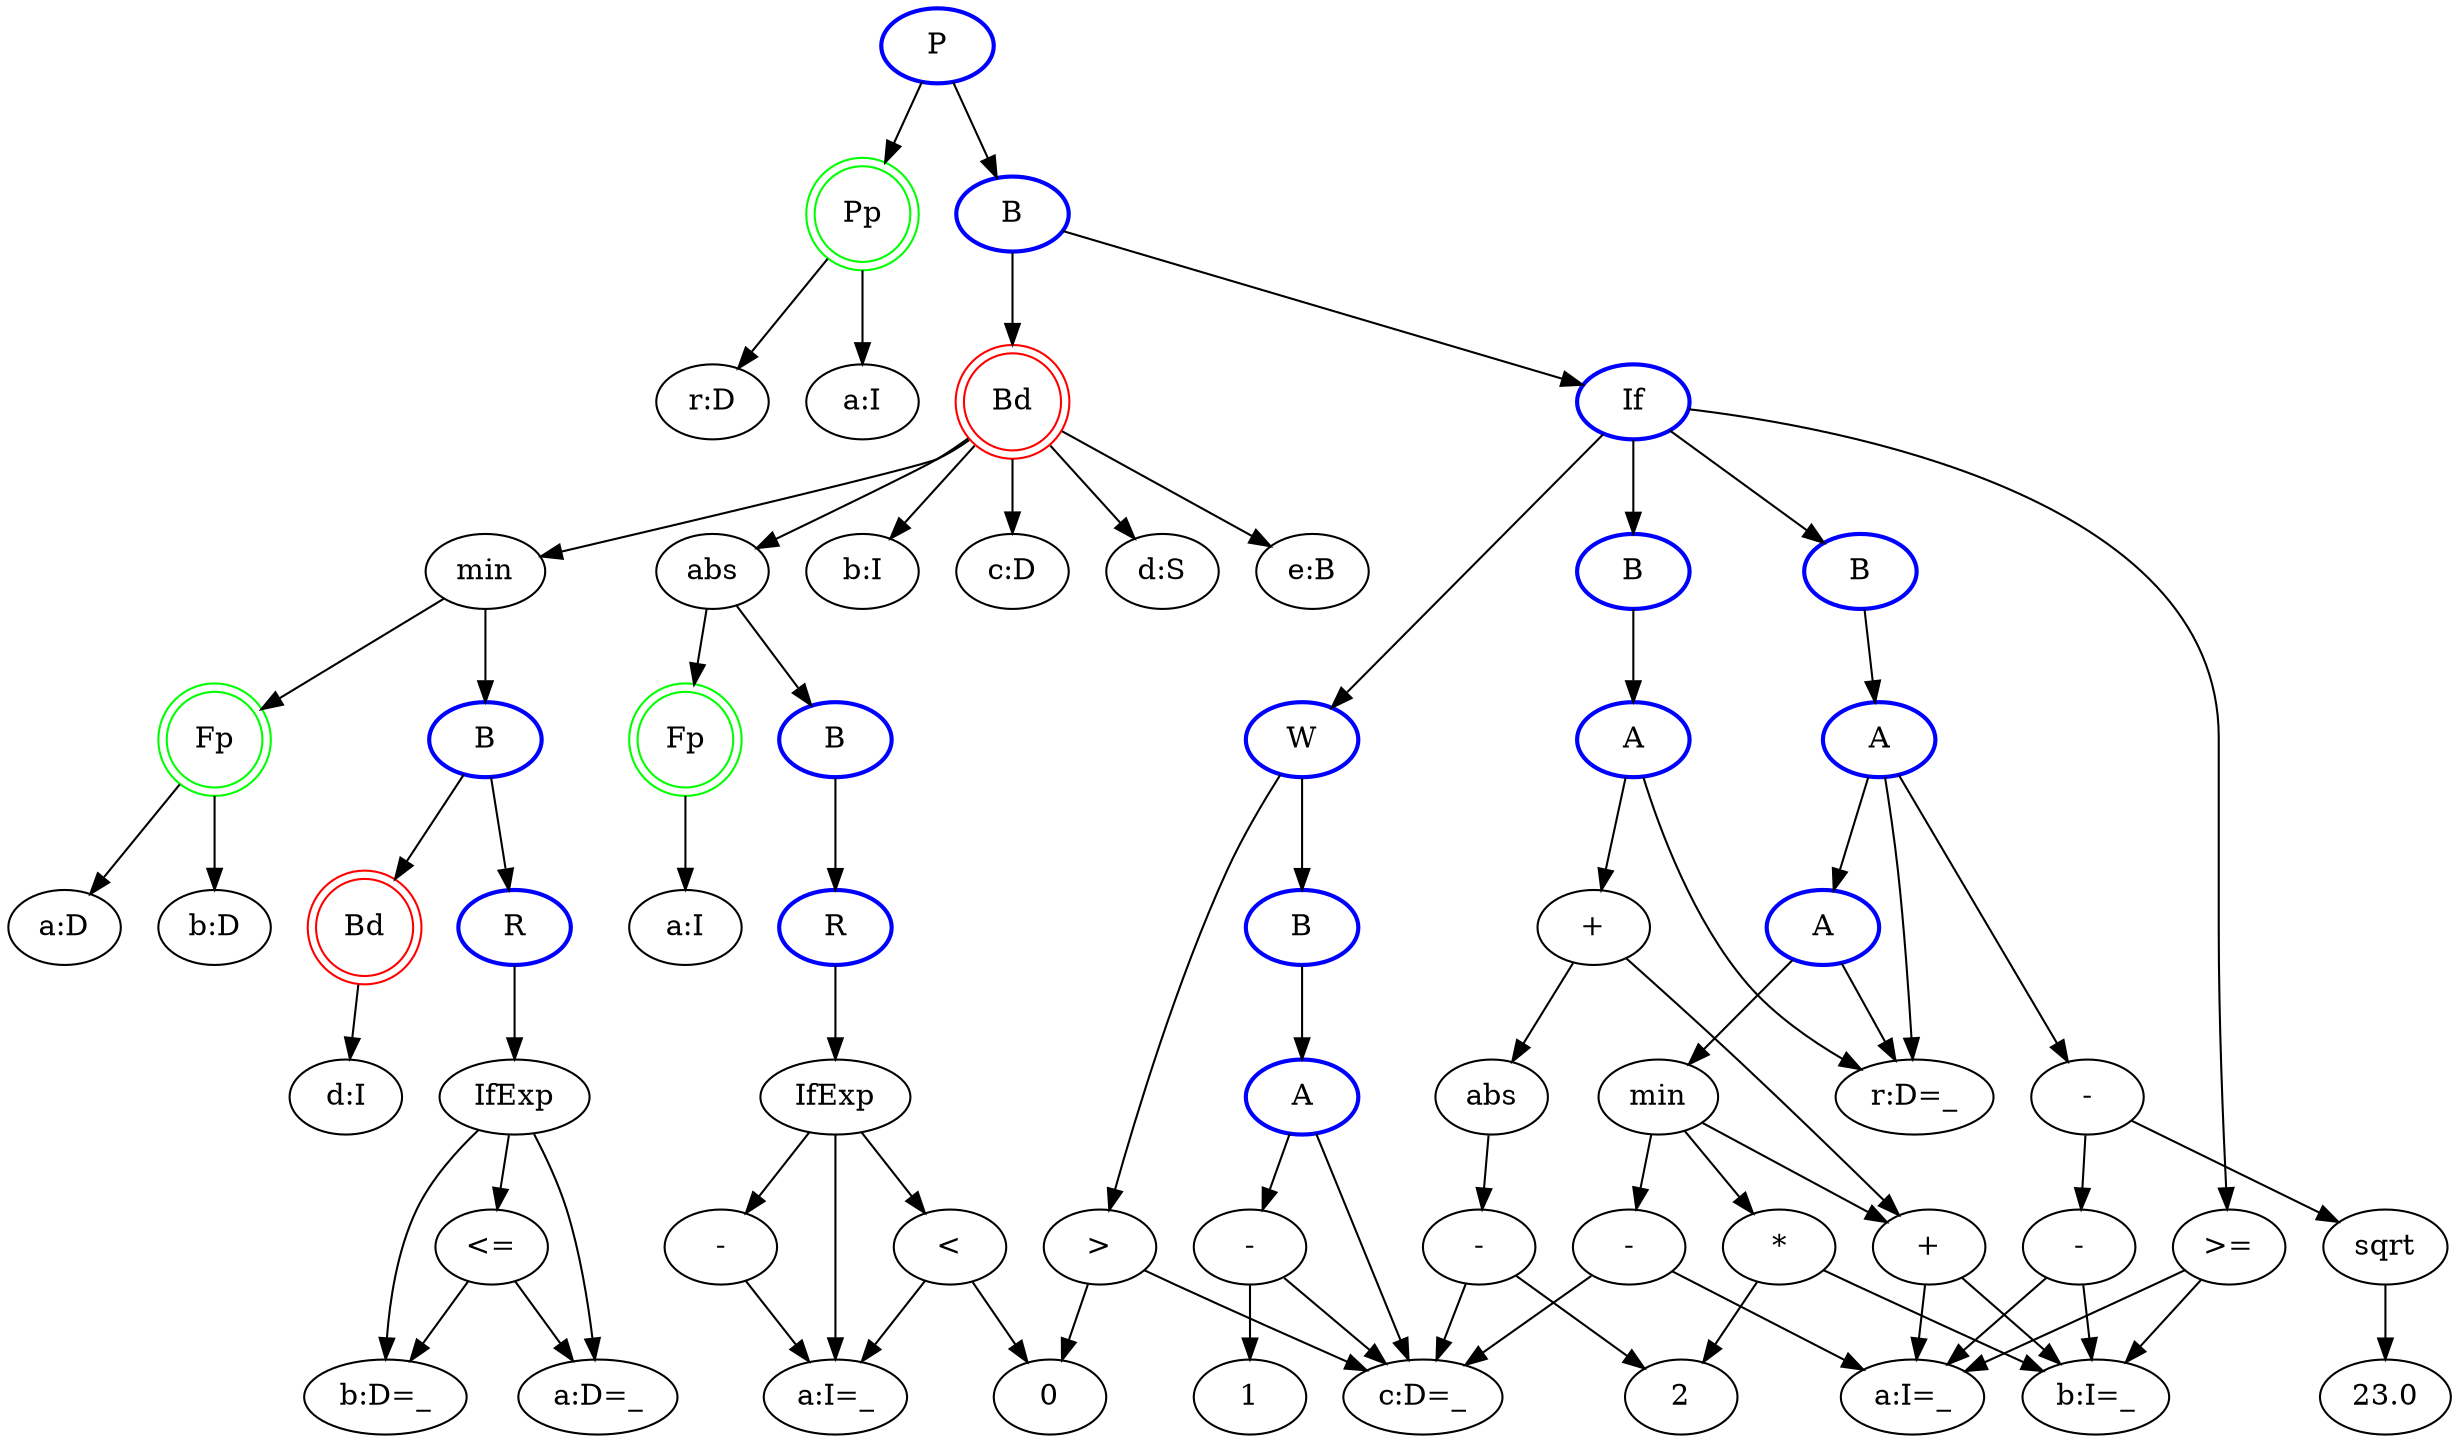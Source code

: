 strict digraph G {
  1 [ color="blue" style="bold" label="P" ];
  2 [ shape="doublecircle" color="green" label="Pp" ];
  3 [ label="r:D" ];
  4 [ label="a:I" ];
  5 [ color="blue" style="bold" label="B" ];
  6 [ shape="doublecircle" color="red" label="Bd" ];
  7 [ label="b:I" ];
  8 [ label="c:D" ];
  9 [ label="d:S" ];
  10 [ label="e:B" ];
  11 [ label="min" ];
  12 [ label="abs" ];
  13 [ shape="doublecircle" color="green" label="Fp" ];
  14 [ label="a:D" ];
  15 [ label="b:D" ];
  16 [ color="blue" style="bold" label="B" ];
  17 [ shape="doublecircle" color="red" label="Bd" ];
  18 [ label="d:I" ];
  19 [ color="blue" style="bold" label="R" ];
  20 [ label="IfExp" ];
  21 [ label="<=" ];
  22 [ label="a:D=_" ];
  23 [ label="b:D=_" ];
  24 [ shape="doublecircle" color="green" label="Fp" ];
  25 [ label="a:I" ];
  26 [ color="blue" style="bold" label="B" ];
  27 [ color="blue" style="bold" label="R" ];
  28 [ label="IfExp" ];
  29 [ label="<" ];
  30 [ label="-" ];
  31 [ label="a:I=_" ];
  32 [ label="0" ];
  33 [ color="blue" style="bold" label="If" ];
  34 [ color="blue" style="bold" label="W" ];
  35 [ label=">=" ];
  36 [ color="blue" style="bold" label="B" ];
  37 [ color="blue" style="bold" label="B" ];
  38 [ label="a:I=_" ];
  39 [ label="b:I=_" ];
  40 [ color="blue" style="bold" label="A" ];
  41 [ color="blue" style="bold" label="A" ];
  42 [ label="r:D=_" ];
  43 [ label="-" ];
  44 [ label="-" ];
  45 [ label="sqrt" ];
  46 [ label="23.0" ];
  47 [ label="min" ];
  48 [ label="+" ];
  49 [ label="-" ];
  50 [ label="*" ];
  51 [ label="c:D=_" ];
  52 [ label="2" ];
  53 [ color="blue" style="bold" label="A" ];
  54 [ label="+" ];
  55 [ label="abs" ];
  56 [ label="-" ];
  57 [ label=">" ];
  58 [ color="blue" style="bold" label="B" ];
  59 [ color="blue" style="bold" label="A" ];
  60 [ label="-" ];
  61 [ label="1" ];
  1 -> 2 [ ];
  2 -> 3 [ ];
  2 -> 4 [ ];
  1 -> 5 [ ];
  5 -> 6 [ ];
  6 -> 7 [ ];
  6 -> 8 [ ];
  6 -> 9 [ ];
  6 -> 10 [ ];
  6 -> 11 [ ];
  6 -> 12 [ ];
  11 -> 13 [ ];
  13 -> 14 [ ];
  13 -> 15 [ ];
  11 -> 16 [ ];
  16 -> 17 [ ];
  17 -> 18 [ ];
  16 -> 19 [ ];
  19 -> 20 [ ];
  20 -> 21 [ ];
  20 -> 22 [ ];
  20 -> 23 [ ];
  21 -> 22 [ ];
  21 -> 23 [ ];
  12 -> 24 [ ];
  24 -> 25 [ ];
  12 -> 26 [ ];
  26 -> 27 [ ];
  27 -> 28 [ ];
  28 -> 29 [ ];
  28 -> 30 [ ];
  28 -> 31 [ ];
  29 -> 31 [ ];
  29 -> 32 [ ];
  30 -> 31 [ ];
  5 -> 33 [ ];
  33 -> 34 [ ];
  33 -> 35 [ ];
  33 -> 36 [ ];
  33 -> 37 [ ];
  35 -> 38 [ ];
  35 -> 39 [ ];
  36 -> 40 [ ];
  40 -> 41 [ ];
  40 -> 42 [ ];
  40 -> 43 [ ];
  43 -> 44 [ ];
  43 -> 45 [ ];
  44 -> 38 [ ];
  44 -> 39 [ ];
  45 -> 46 [ ];
  41 -> 42 [ ];
  41 -> 47 [ ];
  47 -> 48 [ ];
  47 -> 49 [ ];
  47 -> 50 [ ];
  48 -> 38 [ ];
  48 -> 39 [ ];
  49 -> 51 [ ];
  49 -> 38 [ ];
  50 -> 52 [ ];
  50 -> 39 [ ];
  37 -> 53 [ ];
  53 -> 42 [ ];
  53 -> 54 [ ];
  54 -> 48 [ ];
  54 -> 55 [ ];
  55 -> 56 [ ];
  56 -> 52 [ ];
  56 -> 51 [ ];
  34 -> 57 [ ];
  34 -> 58 [ ];
  57 -> 51 [ ];
  57 -> 32 [ ];
  58 -> 59 [ ];
  59 -> 51 [ ];
  59 -> 60 [ ];
  60 -> 51 [ ];
  60 -> 61 [ ];
}
